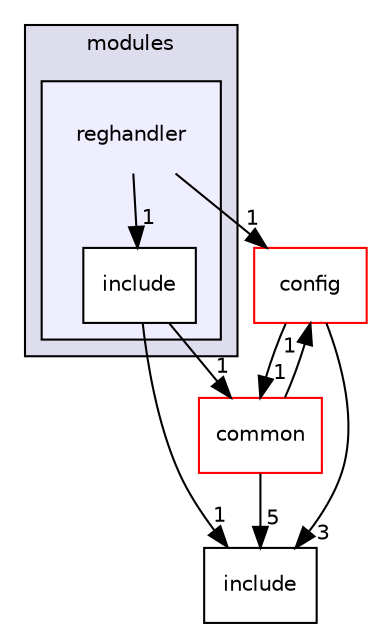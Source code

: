 digraph "reghandler" {
  compound=true
  node [ fontsize="10", fontname="Helvetica"];
  edge [ labelfontsize="10", labelfontname="Helvetica"];
  subgraph clusterdir_7e2560d9caf2b698f36b0974bab08bcc {
    graph [ bgcolor="#ddddee", pencolor="black", label="modules" fontname="Helvetica", fontsize="10", URL="dir_7e2560d9caf2b698f36b0974bab08bcc.html"]
  subgraph clusterdir_93a7bb9dab04b83937077da91a291103 {
    graph [ bgcolor="#eeeeff", pencolor="black", label="" URL="dir_93a7bb9dab04b83937077da91a291103.html"];
    dir_93a7bb9dab04b83937077da91a291103 [shape=plaintext label="reghandler"];
    dir_9b865572c749a679a0effccba0489a72 [shape=box label="include" color="black" fillcolor="white" style="filled" URL="dir_9b865572c749a679a0effccba0489a72.html"];
  }
  }
  dir_a4dd272aad19606621d5cdd3bcc68a0e [shape=box label="common" fillcolor="white" style="filled" color="red" URL="dir_a4dd272aad19606621d5cdd3bcc68a0e.html"];
  dir_d44c64559bbebec7f509842c48db8b23 [shape=box label="include" URL="dir_d44c64559bbebec7f509842c48db8b23.html"];
  dir_48714684f04f1b63a08c785048851bfe [shape=box label="config" fillcolor="white" style="filled" color="red" URL="dir_48714684f04f1b63a08c785048851bfe.html"];
  dir_93a7bb9dab04b83937077da91a291103->dir_9b865572c749a679a0effccba0489a72 [headlabel="1", labeldistance=1.5 headhref="dir_000021_000022.html"];
  dir_93a7bb9dab04b83937077da91a291103->dir_48714684f04f1b63a08c785048851bfe [headlabel="1", labeldistance=1.5 headhref="dir_000021_000006.html"];
  dir_9b865572c749a679a0effccba0489a72->dir_a4dd272aad19606621d5cdd3bcc68a0e [headlabel="1", labeldistance=1.5 headhref="dir_000022_000008.html"];
  dir_9b865572c749a679a0effccba0489a72->dir_d44c64559bbebec7f509842c48db8b23 [headlabel="1", labeldistance=1.5 headhref="dir_000022_000015.html"];
  dir_a4dd272aad19606621d5cdd3bcc68a0e->dir_d44c64559bbebec7f509842c48db8b23 [headlabel="5", labeldistance=1.5 headhref="dir_000008_000015.html"];
  dir_a4dd272aad19606621d5cdd3bcc68a0e->dir_48714684f04f1b63a08c785048851bfe [headlabel="1", labeldistance=1.5 headhref="dir_000008_000006.html"];
  dir_48714684f04f1b63a08c785048851bfe->dir_a4dd272aad19606621d5cdd3bcc68a0e [headlabel="1", labeldistance=1.5 headhref="dir_000006_000008.html"];
  dir_48714684f04f1b63a08c785048851bfe->dir_d44c64559bbebec7f509842c48db8b23 [headlabel="3", labeldistance=1.5 headhref="dir_000006_000015.html"];
}
